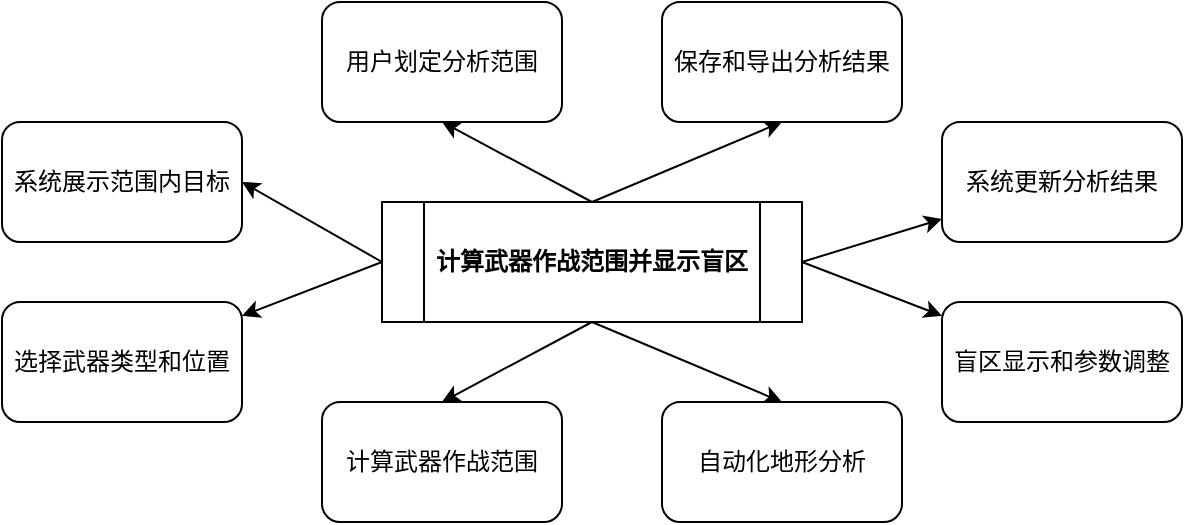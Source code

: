 <mxfile version="24.7.7">
  <diagram name="第 1 页" id="i08ODNhsMV7nb67bj-HA">
    <mxGraphModel dx="1221" dy="725" grid="1" gridSize="10" guides="1" tooltips="1" connect="1" arrows="1" fold="1" page="1" pageScale="1" pageWidth="827" pageHeight="1169" math="0" shadow="0">
      <root>
        <mxCell id="0" />
        <mxCell id="1" parent="0" />
        <mxCell id="fwiV1ixGbwqKFBRt_GfB-11" style="rounded=0;orthogonalLoop=1;jettySize=auto;html=1;exitX=0.5;exitY=0;exitDx=0;exitDy=0;entryX=0.5;entryY=1;entryDx=0;entryDy=0;" edge="1" parent="1" source="fwiV1ixGbwqKFBRt_GfB-1" target="fwiV1ixGbwqKFBRt_GfB-2">
          <mxGeometry relative="1" as="geometry" />
        </mxCell>
        <mxCell id="fwiV1ixGbwqKFBRt_GfB-12" style="rounded=0;orthogonalLoop=1;jettySize=auto;html=1;exitX=0.5;exitY=0;exitDx=0;exitDy=0;entryX=0.5;entryY=1;entryDx=0;entryDy=0;" edge="1" parent="1" source="fwiV1ixGbwqKFBRt_GfB-1" target="fwiV1ixGbwqKFBRt_GfB-10">
          <mxGeometry relative="1" as="geometry" />
        </mxCell>
        <mxCell id="fwiV1ixGbwqKFBRt_GfB-13" style="rounded=0;orthogonalLoop=1;jettySize=auto;html=1;exitX=0;exitY=0.5;exitDx=0;exitDy=0;entryX=1;entryY=0.5;entryDx=0;entryDy=0;" edge="1" parent="1" source="fwiV1ixGbwqKFBRt_GfB-1" target="fwiV1ixGbwqKFBRt_GfB-3">
          <mxGeometry relative="1" as="geometry" />
        </mxCell>
        <mxCell id="fwiV1ixGbwqKFBRt_GfB-14" style="rounded=0;orthogonalLoop=1;jettySize=auto;html=1;exitX=0;exitY=0.5;exitDx=0;exitDy=0;" edge="1" parent="1" source="fwiV1ixGbwqKFBRt_GfB-1" target="fwiV1ixGbwqKFBRt_GfB-4">
          <mxGeometry relative="1" as="geometry" />
        </mxCell>
        <mxCell id="fwiV1ixGbwqKFBRt_GfB-15" style="rounded=0;orthogonalLoop=1;jettySize=auto;html=1;exitX=0.5;exitY=1;exitDx=0;exitDy=0;entryX=0.5;entryY=0;entryDx=0;entryDy=0;" edge="1" parent="1" source="fwiV1ixGbwqKFBRt_GfB-1" target="fwiV1ixGbwqKFBRt_GfB-5">
          <mxGeometry relative="1" as="geometry" />
        </mxCell>
        <mxCell id="fwiV1ixGbwqKFBRt_GfB-16" style="rounded=0;orthogonalLoop=1;jettySize=auto;html=1;exitX=0.5;exitY=1;exitDx=0;exitDy=0;entryX=0.5;entryY=0;entryDx=0;entryDy=0;" edge="1" parent="1" source="fwiV1ixGbwqKFBRt_GfB-1" target="fwiV1ixGbwqKFBRt_GfB-7">
          <mxGeometry relative="1" as="geometry" />
        </mxCell>
        <mxCell id="fwiV1ixGbwqKFBRt_GfB-17" style="rounded=0;orthogonalLoop=1;jettySize=auto;html=1;exitX=1;exitY=0.5;exitDx=0;exitDy=0;" edge="1" parent="1" source="fwiV1ixGbwqKFBRt_GfB-1" target="fwiV1ixGbwqKFBRt_GfB-9">
          <mxGeometry relative="1" as="geometry" />
        </mxCell>
        <mxCell id="fwiV1ixGbwqKFBRt_GfB-18" style="rounded=0;orthogonalLoop=1;jettySize=auto;html=1;exitX=1;exitY=0.5;exitDx=0;exitDy=0;" edge="1" parent="1" source="fwiV1ixGbwqKFBRt_GfB-1" target="fwiV1ixGbwqKFBRt_GfB-8">
          <mxGeometry relative="1" as="geometry" />
        </mxCell>
        <mxCell id="fwiV1ixGbwqKFBRt_GfB-1" value="&lt;b&gt;计算武器作战范围并显示盲区&lt;/b&gt;" style="shape=process;whiteSpace=wrap;html=1;backgroundOutline=1;" vertex="1" parent="1">
          <mxGeometry x="320" y="320" width="210" height="60" as="geometry" />
        </mxCell>
        <mxCell id="fwiV1ixGbwqKFBRt_GfB-2" value="用户划定分析范围" style="rounded=1;whiteSpace=wrap;html=1;" vertex="1" parent="1">
          <mxGeometry x="290" y="220" width="120" height="60" as="geometry" />
        </mxCell>
        <mxCell id="fwiV1ixGbwqKFBRt_GfB-3" value="系统展示范围内目标" style="rounded=1;whiteSpace=wrap;html=1;" vertex="1" parent="1">
          <mxGeometry x="130" y="280" width="120" height="60" as="geometry" />
        </mxCell>
        <mxCell id="fwiV1ixGbwqKFBRt_GfB-4" value="选择武器类型和位置" style="rounded=1;whiteSpace=wrap;html=1;" vertex="1" parent="1">
          <mxGeometry x="130" y="370" width="120" height="60" as="geometry" />
        </mxCell>
        <mxCell id="fwiV1ixGbwqKFBRt_GfB-5" value="计算武器作战范围" style="rounded=1;whiteSpace=wrap;html=1;" vertex="1" parent="1">
          <mxGeometry x="290" y="420" width="120" height="60" as="geometry" />
        </mxCell>
        <mxCell id="fwiV1ixGbwqKFBRt_GfB-7" value="自动化地形分析" style="rounded=1;whiteSpace=wrap;html=1;" vertex="1" parent="1">
          <mxGeometry x="460" y="420" width="120" height="60" as="geometry" />
        </mxCell>
        <mxCell id="fwiV1ixGbwqKFBRt_GfB-8" value="盲区显示和参数调整" style="rounded=1;whiteSpace=wrap;html=1;" vertex="1" parent="1">
          <mxGeometry x="600" y="370" width="120" height="60" as="geometry" />
        </mxCell>
        <mxCell id="fwiV1ixGbwqKFBRt_GfB-9" value="系统更新分析结果" style="rounded=1;whiteSpace=wrap;html=1;" vertex="1" parent="1">
          <mxGeometry x="600" y="280" width="120" height="60" as="geometry" />
        </mxCell>
        <mxCell id="fwiV1ixGbwqKFBRt_GfB-10" value="保存和导出分析结果" style="rounded=1;whiteSpace=wrap;html=1;" vertex="1" parent="1">
          <mxGeometry x="460" y="220" width="120" height="60" as="geometry" />
        </mxCell>
      </root>
    </mxGraphModel>
  </diagram>
</mxfile>
